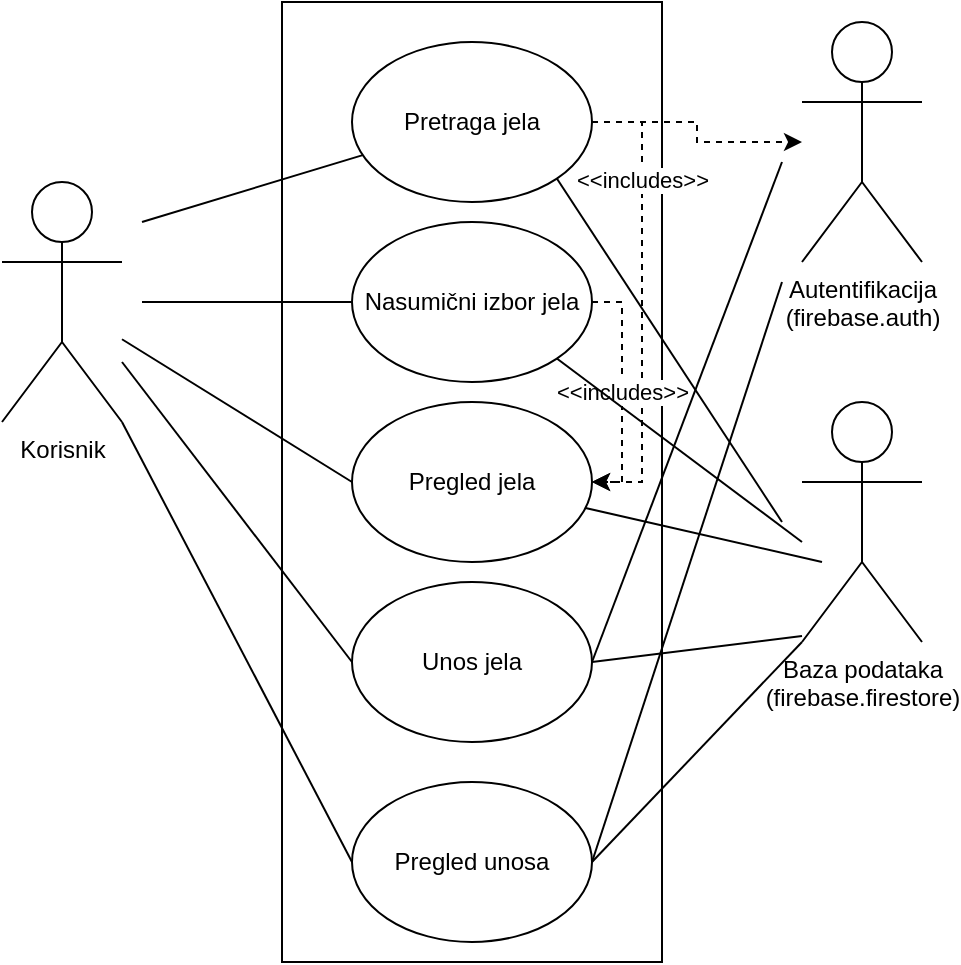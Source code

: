 <mxfile version="14.7.7" type="device"><diagram id="ljNeAy94RiITBcRY949W" name="Page-1"><mxGraphModel dx="1278" dy="547" grid="1" gridSize="10" guides="1" tooltips="1" connect="1" arrows="1" fold="1" page="1" pageScale="1" pageWidth="827" pageHeight="1169" math="0" shadow="0"><root><mxCell id="0"/><mxCell id="1" parent="0"/><mxCell id="uaK2ccaScfSk7bwsHMSn-1" value="Korisnik" style="shape=umlActor;verticalLabelPosition=bottom;verticalAlign=top;html=1;outlineConnect=0;" parent="1" vertex="1"><mxGeometry x="170" y="300" width="60" height="120" as="geometry"/></mxCell><mxCell id="uaK2ccaScfSk7bwsHMSn-2" value="" style="rounded=0;whiteSpace=wrap;html=1;" parent="1" vertex="1"><mxGeometry x="310" y="210" width="190" height="480" as="geometry"/></mxCell><mxCell id="uaK2ccaScfSk7bwsHMSn-19" value="&amp;lt;&amp;lt;includes&amp;gt;&amp;gt;" style="edgeStyle=orthogonalEdgeStyle;rounded=0;orthogonalLoop=1;jettySize=auto;html=1;entryX=1;entryY=0.5;entryDx=0;entryDy=0;startArrow=none;startFill=0;dashed=1;" parent="1" source="uaK2ccaScfSk7bwsHMSn-3" target="uaK2ccaScfSk7bwsHMSn-4" edge="1"><mxGeometry x="-0.522" relative="1" as="geometry"><Array as="points"><mxPoint x="490" y="270"/><mxPoint x="490" y="450"/></Array><mxPoint y="-1" as="offset"/></mxGeometry></mxCell><mxCell id="uaK2ccaScfSk7bwsHMSn-20" value="&amp;lt;&amp;lt;includes&amp;gt;&amp;gt;" style="edgeStyle=orthogonalEdgeStyle;rounded=0;orthogonalLoop=1;jettySize=auto;html=1;startArrow=none;startFill=0;dashed=1;exitX=1;exitY=0.5;exitDx=0;exitDy=0;entryX=1;entryY=0.5;entryDx=0;entryDy=0;" parent="1" source="uaK2ccaScfSk7bwsHMSn-6" target="uaK2ccaScfSk7bwsHMSn-4" edge="1"><mxGeometry relative="1" as="geometry"><Array as="points"><mxPoint x="480" y="360"/><mxPoint x="480" y="450"/></Array></mxGeometry></mxCell><mxCell id="uaK2ccaScfSk7bwsHMSn-21" value="" style="edgeStyle=orthogonalEdgeStyle;rounded=0;orthogonalLoop=1;jettySize=auto;html=1;dashed=1;labelBackgroundColor=none;startArrow=none;startFill=0;" parent="1" source="uaK2ccaScfSk7bwsHMSn-3" target="uaK2ccaScfSk7bwsHMSn-7" edge="1"><mxGeometry relative="1" as="geometry"/></mxCell><mxCell id="uaK2ccaScfSk7bwsHMSn-3" value="Pretraga jela" style="ellipse;whiteSpace=wrap;html=1;" parent="1" vertex="1"><mxGeometry x="345" y="230" width="120" height="80" as="geometry"/></mxCell><mxCell id="uaK2ccaScfSk7bwsHMSn-4" value="Pregled jela" style="ellipse;whiteSpace=wrap;html=1;" parent="1" vertex="1"><mxGeometry x="345" y="410" width="120" height="80" as="geometry"/></mxCell><mxCell id="uaK2ccaScfSk7bwsHMSn-5" value="Unos jela" style="ellipse;whiteSpace=wrap;html=1;" parent="1" vertex="1"><mxGeometry x="345" y="500" width="120" height="80" as="geometry"/></mxCell><mxCell id="uaK2ccaScfSk7bwsHMSn-6" value="Nasumični izbor jela" style="ellipse;whiteSpace=wrap;html=1;" parent="1" vertex="1"><mxGeometry x="345" y="320" width="120" height="80" as="geometry"/></mxCell><mxCell id="uaK2ccaScfSk7bwsHMSn-7" value="Autentifikacija&lt;br&gt;(firebase.auth)" style="shape=umlActor;verticalLabelPosition=bottom;verticalAlign=top;html=1;outlineConnect=0;" parent="1" vertex="1"><mxGeometry x="570" y="220" width="60" height="120" as="geometry"/></mxCell><mxCell id="uaK2ccaScfSk7bwsHMSn-8" value="Baza podataka&lt;br&gt;(firebase.firestore)" style="shape=umlActor;verticalLabelPosition=bottom;verticalAlign=top;html=1;outlineConnect=0;" parent="1" vertex="1"><mxGeometry x="570" y="410" width="60" height="120" as="geometry"/></mxCell><mxCell id="uaK2ccaScfSk7bwsHMSn-9" value="" style="endArrow=none;html=1;" parent="1" target="uaK2ccaScfSk7bwsHMSn-3" edge="1"><mxGeometry width="50" height="50" relative="1" as="geometry"><mxPoint x="240" y="320" as="sourcePoint"/><mxPoint x="320" y="290" as="targetPoint"/></mxGeometry></mxCell><mxCell id="uaK2ccaScfSk7bwsHMSn-10" value="" style="endArrow=none;html=1;" parent="1" target="uaK2ccaScfSk7bwsHMSn-6" edge="1"><mxGeometry width="50" height="50" relative="1" as="geometry"><mxPoint x="240" y="360" as="sourcePoint"/><mxPoint x="320" y="290" as="targetPoint"/></mxGeometry></mxCell><mxCell id="uaK2ccaScfSk7bwsHMSn-13" value="" style="endArrow=none;html=1;entryX=0;entryY=0.5;entryDx=0;entryDy=0;" parent="1" target="uaK2ccaScfSk7bwsHMSn-5" edge="1"><mxGeometry width="50" height="50" relative="1" as="geometry"><mxPoint x="230" y="390" as="sourcePoint"/><mxPoint x="320" y="290" as="targetPoint"/></mxGeometry></mxCell><mxCell id="uaK2ccaScfSk7bwsHMSn-14" value="" style="endArrow=none;html=1;exitX=1;exitY=0.5;exitDx=0;exitDy=0;" parent="1" source="uaK2ccaScfSk7bwsHMSn-5" edge="1"><mxGeometry width="50" height="50" relative="1" as="geometry"><mxPoint x="270" y="340" as="sourcePoint"/><mxPoint x="560" y="290" as="targetPoint"/></mxGeometry></mxCell><mxCell id="uaK2ccaScfSk7bwsHMSn-15" value="" style="endArrow=none;html=1;exitX=1;exitY=1;exitDx=0;exitDy=0;" parent="1" source="uaK2ccaScfSk7bwsHMSn-3" edge="1"><mxGeometry width="50" height="50" relative="1" as="geometry"><mxPoint x="270" y="340" as="sourcePoint"/><mxPoint x="560" y="470" as="targetPoint"/></mxGeometry></mxCell><mxCell id="uaK2ccaScfSk7bwsHMSn-16" value="" style="endArrow=none;html=1;exitX=1;exitY=1;exitDx=0;exitDy=0;" parent="1" source="uaK2ccaScfSk7bwsHMSn-6" edge="1"><mxGeometry width="50" height="50" relative="1" as="geometry"><mxPoint x="457.426" y="308.284" as="sourcePoint"/><mxPoint x="570" y="480" as="targetPoint"/></mxGeometry></mxCell><mxCell id="uaK2ccaScfSk7bwsHMSn-17" value="" style="endArrow=none;html=1;" parent="1" source="uaK2ccaScfSk7bwsHMSn-4" edge="1"><mxGeometry width="50" height="50" relative="1" as="geometry"><mxPoint x="467.426" y="318.284" as="sourcePoint"/><mxPoint x="580" y="490" as="targetPoint"/></mxGeometry></mxCell><mxCell id="uaK2ccaScfSk7bwsHMSn-18" value="" style="endArrow=none;html=1;entryX=0;entryY=0.5;entryDx=0;entryDy=0;" parent="1" source="uaK2ccaScfSk7bwsHMSn-1" target="uaK2ccaScfSk7bwsHMSn-4" edge="1"><mxGeometry width="50" height="50" relative="1" as="geometry"><mxPoint x="170" y="420" as="sourcePoint"/><mxPoint x="220" y="370" as="targetPoint"/></mxGeometry></mxCell><mxCell id="0LHFSk4cfSTJp0MgyA5p-1" value="" style="endArrow=none;html=1;exitX=1;exitY=0.5;exitDx=0;exitDy=0;" edge="1" parent="1" source="uaK2ccaScfSk7bwsHMSn-5"><mxGeometry width="50" height="50" relative="1" as="geometry"><mxPoint x="451.757" y="500.003" as="sourcePoint"/><mxPoint x="570" y="527.03" as="targetPoint"/></mxGeometry></mxCell><mxCell id="0LHFSk4cfSTJp0MgyA5p-2" value="Pregled unosa" style="ellipse;whiteSpace=wrap;html=1;" vertex="1" parent="1"><mxGeometry x="345" y="600" width="120" height="80" as="geometry"/></mxCell><mxCell id="0LHFSk4cfSTJp0MgyA5p-3" value="" style="endArrow=none;html=1;entryX=0;entryY=0.5;entryDx=0;entryDy=0;exitX=1;exitY=1;exitDx=0;exitDy=0;exitPerimeter=0;" edge="1" parent="1" target="0LHFSk4cfSTJp0MgyA5p-2" source="uaK2ccaScfSk7bwsHMSn-1"><mxGeometry width="50" height="50" relative="1" as="geometry"><mxPoint x="230" y="490" as="sourcePoint"/><mxPoint x="320" y="390" as="targetPoint"/></mxGeometry></mxCell><mxCell id="0LHFSk4cfSTJp0MgyA5p-4" value="" style="endArrow=none;html=1;exitX=1;exitY=0.5;exitDx=0;exitDy=0;" edge="1" parent="1" source="0LHFSk4cfSTJp0MgyA5p-2"><mxGeometry width="50" height="50" relative="1" as="geometry"><mxPoint x="270" y="440" as="sourcePoint"/><mxPoint x="560" y="350" as="targetPoint"/></mxGeometry></mxCell><mxCell id="0LHFSk4cfSTJp0MgyA5p-5" value="" style="endArrow=none;html=1;exitX=1;exitY=0.5;exitDx=0;exitDy=0;" edge="1" parent="1" source="0LHFSk4cfSTJp0MgyA5p-2"><mxGeometry width="50" height="50" relative="1" as="geometry"><mxPoint x="451.757" y="600.003" as="sourcePoint"/><mxPoint x="570" y="530" as="targetPoint"/></mxGeometry></mxCell></root></mxGraphModel></diagram></mxfile>